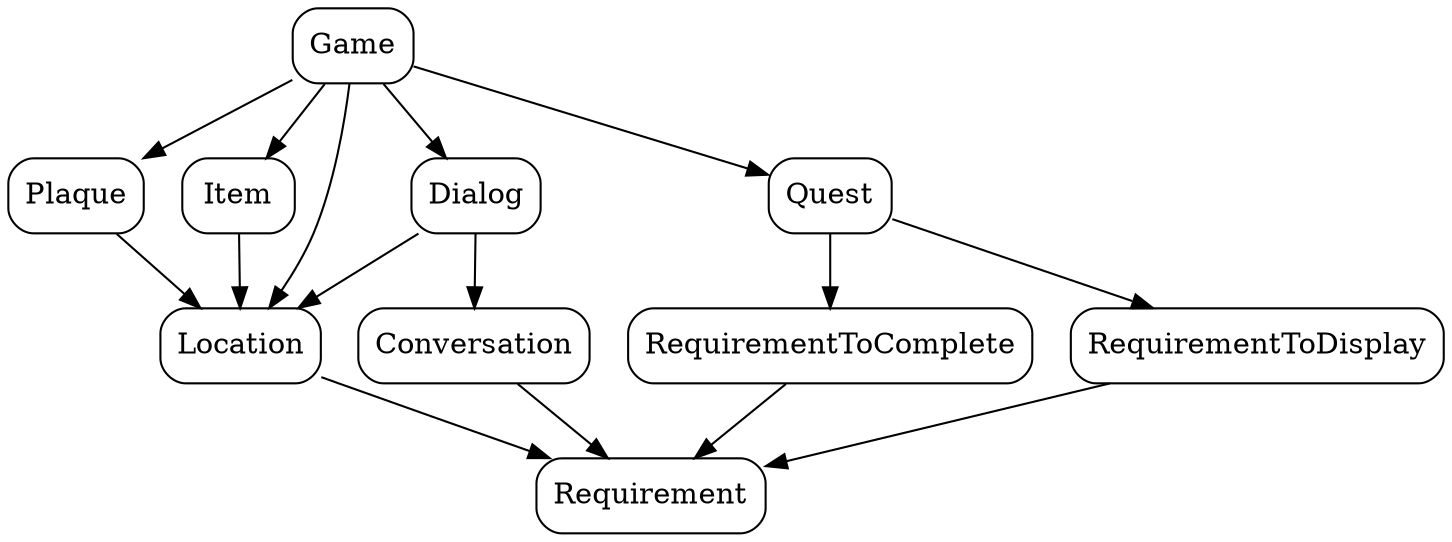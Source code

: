 digraph G {

	node [
		style = "rounded"
		shape = "box"
	];

	Game->Plaque;
	Game->Dialog;
	Game->Item;
	Game->Quest;
	Game->Location;

	Plaque->Location;
	Dialog->Location;
	Item->Location;

	Dialog->Conversation;

	Location->Requirement;
	Conversation->Requirement;
	Quest->RequirementToComplete->Requirement;
	Quest->RequirementToDisplay->Requirement;
}
